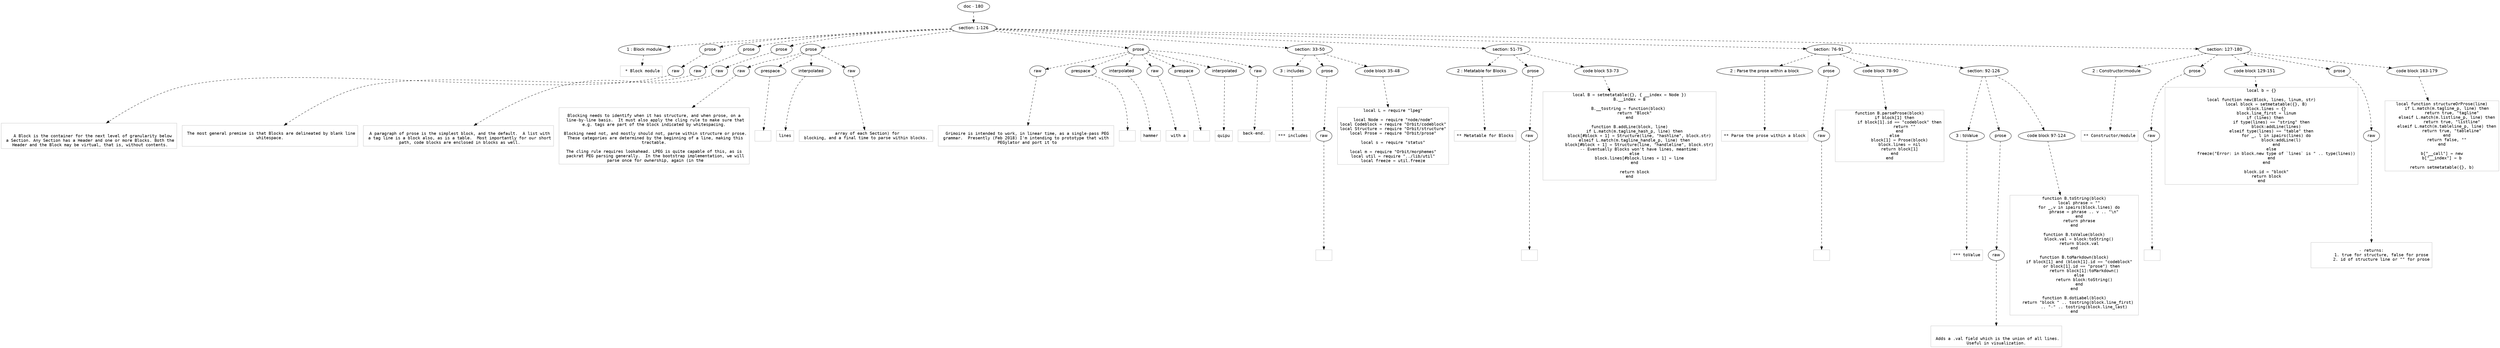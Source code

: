 digraph lpegNode {

node [fontname=Helvetica]
edge [style=dashed]

doc_0 [label="doc - 180"]


doc_0 -> { section_1}
{rank=same; section_1}

section_1 [label="section: 1-126"]


// END RANK doc_0

section_1 -> { header_2 prose_3 prose_4 prose_5 prose_6 prose_7 section_8 section_9 section_10 section_11}
{rank=same; header_2 prose_3 prose_4 prose_5 prose_6 prose_7 section_8 section_9 section_10 section_11}

header_2 [label="1 : Block module"]

prose_3 [label="prose"]

prose_4 [label="prose"]

prose_5 [label="prose"]

prose_6 [label="prose"]

prose_7 [label="prose"]

section_8 [label="section: 33-50"]

section_9 [label="section: 51-75"]

section_10 [label="section: 76-91"]

section_11 [label="section: 127-180"]


// END RANK section_1

header_2 -> leaf_12
leaf_12  [color=Gray,shape=rectangle,fontname=Inconsolata,label=" * Block module"]
// END RANK header_2

prose_3 -> { raw_13}
{rank=same; raw_13}

raw_13 [label="raw"]


// END RANK prose_3

raw_13 -> leaf_14
leaf_14  [color=Gray,shape=rectangle,fontname=Inconsolata,label="

   A Block is the container for the next level of granularity below
 a Section. Any Section has a Header and one or more Blocks. Both the
 Header and the Block may be virtual, that is, without contents.
"]
// END RANK raw_13

prose_4 -> { raw_15}
{rank=same; raw_15}

raw_15 [label="raw"]


// END RANK prose_4

raw_15 -> leaf_16
leaf_16  [color=Gray,shape=rectangle,fontname=Inconsolata,label="
 The most general premise is that Blocks are delineated by blank line
 whitespace. 

"]
// END RANK raw_15

prose_5 -> { raw_17}
{rank=same; raw_17}

raw_17 [label="raw"]


// END RANK prose_5

raw_17 -> leaf_18
leaf_18  [color=Gray,shape=rectangle,fontname=Inconsolata,label="
 A paragraph of prose is the simplest block, and the default.  A list with
 a tag line is a block also, as is a table.  Most importantly for our short
 path, code blocks are enclosed in blocks as well.
"]
// END RANK raw_17

prose_6 -> { raw_19 prespace_20 interpolated_21 raw_22}
{rank=same; raw_19 prespace_20 interpolated_21 raw_22}

raw_19 [label="raw"]

prespace_20 [label="prespace"]

interpolated_21 [label="interpolated"]

raw_22 [label="raw"]


// END RANK prose_6

raw_19 -> leaf_23
leaf_23  [color=Gray,shape=rectangle,fontname=Inconsolata,label="
 Blocking needs to identify when it has structure, and when prose, on a 
 line-by-line basis.  It must also apply the cling rule to make sure that
 e.g. tags are part of the block indicated by whitespacing. 
 
 Blocking need not, and mostly should not, parse within structure or prose.
 These categories are determined by the beginning of a line, making this
 tractable. 
 
 The cling rule requires lookahead. LPEG is quite capable of this, as is 
 packrat PEG parsing generally.  In the bootstrap implementation, we will
 parse once for ownership, again (in the"]
// END RANK raw_19

prespace_20 -> leaf_24
leaf_24  [color=Gray,shape=rectangle,fontname=Inconsolata,label=" "]
// END RANK prespace_20

interpolated_21 -> leaf_25
leaf_25  [color=Gray,shape=rectangle,fontname=Inconsolata,label="lines"]
// END RANK interpolated_21

raw_22 -> leaf_26
leaf_26  [color=Gray,shape=rectangle,fontname=Inconsolata,label=" array of each Section) for
 blocking, and a final time to parse within blocks. 
"]
// END RANK raw_22

prose_7 -> { raw_27 prespace_28 interpolated_29 raw_30 prespace_31 interpolated_32 raw_33}
{rank=same; raw_27 prespace_28 interpolated_29 raw_30 prespace_31 interpolated_32 raw_33}

raw_27 [label="raw"]

prespace_28 [label="prespace"]

interpolated_29 [label="interpolated"]

raw_30 [label="raw"]

prespace_31 [label="prespace"]

interpolated_32 [label="interpolated"]

raw_33 [label="raw"]


// END RANK prose_7

raw_27 -> leaf_34
leaf_34  [color=Gray,shape=rectangle,fontname=Inconsolata,label="
 Grimoire is intended to work, in linear time, as a single-pass PEG
 grammar.  Presently (Feb 2018) I'm intending to prototype that with 
 PEGylator and port it to"]
// END RANK raw_27

prespace_28 -> leaf_35
leaf_35  [color=Gray,shape=rectangle,fontname=Inconsolata,label=" "]
// END RANK prespace_28

interpolated_29 -> leaf_36
leaf_36  [color=Gray,shape=rectangle,fontname=Inconsolata,label="hammer"]
// END RANK interpolated_29

raw_30 -> leaf_37
leaf_37  [color=Gray,shape=rectangle,fontname=Inconsolata,label=" with a"]
// END RANK raw_30

prespace_31 -> leaf_38
leaf_38  [color=Gray,shape=rectangle,fontname=Inconsolata,label=" "]
// END RANK prespace_31

interpolated_32 -> leaf_39
leaf_39  [color=Gray,shape=rectangle,fontname=Inconsolata,label="quipu"]
// END RANK interpolated_32

raw_33 -> leaf_40
leaf_40  [color=Gray,shape=rectangle,fontname=Inconsolata,label=" back-end. 

"]
// END RANK raw_33

section_8 -> { header_41 prose_42 codeblock_43}
{rank=same; header_41 prose_42 codeblock_43}

header_41 [label="3 : includes"]

prose_42 [label="prose"]

codeblock_43 [label="code block 35-48"]


// END RANK section_8

header_41 -> leaf_44
leaf_44  [color=Gray,shape=rectangle,fontname=Inconsolata,label="*** includes"]
// END RANK header_41

prose_42 -> { raw_45}
{rank=same; raw_45}

raw_45 [label="raw"]


// END RANK prose_42

raw_45 -> leaf_46
leaf_46  [color=Gray,shape=rectangle,fontname=Inconsolata,label="
"]
// END RANK raw_45

codeblock_43 -> leaf_47
leaf_47  [color=Gray,shape=rectangle,fontname=Inconsolata,label="local L = require \"lpeg\"

local Node = require \"node/node\"
local Codeblock = require \"Orbit/codeblock\"
local Structure = require \"Orbit/structure\"
local Prose = require \"Orbit/prose\"

local s = require \"status\"

local m = require \"Orbit/morphemes\"
local util = require \"../lib/util\"
local freeze = util.freeze"]
// END RANK codeblock_43

section_9 -> { header_48 prose_49 codeblock_50}
{rank=same; header_48 prose_49 codeblock_50}

header_48 [label="2 : Metatable for Blocks"]

prose_49 [label="prose"]

codeblock_50 [label="code block 53-73"]


// END RANK section_9

header_48 -> leaf_51
leaf_51  [color=Gray,shape=rectangle,fontname=Inconsolata,label="** Metatable for Blocks"]
// END RANK header_48

prose_49 -> { raw_52}
{rank=same; raw_52}

raw_52 [label="raw"]


// END RANK prose_49

raw_52 -> leaf_53
leaf_53  [color=Gray,shape=rectangle,fontname=Inconsolata,label="
"]
// END RANK raw_52

codeblock_50 -> leaf_54
leaf_54  [color=Gray,shape=rectangle,fontname=Inconsolata,label="local B = setmetatable({}, { __index = Node })
B.__index = B

B.__tostring = function(block) 
    return \"Block\"
end

function B.addLine(block, line)
    if L.match(m.tagline_hash_p, line) then
        block[#block + 1] = Structure(line, \"hashline\", block.str)
    elseif L.match(m.tagline_handle_p, line) then
        block[#block + 1] = Structure(line, \"handleline\", block.str)
        -- Eventually Blocks won't have lines, meantime:
    else
        block.lines[#block.lines + 1] = line
    end

    return block
end"]
// END RANK codeblock_50

section_10 -> { header_55 prose_56 codeblock_57 section_58}
{rank=same; header_55 prose_56 codeblock_57 section_58}

header_55 [label="2 : Parse the prose within a block"]

prose_56 [label="prose"]

codeblock_57 [label="code block 78-90"]

section_58 [label="section: 92-126"]


// END RANK section_10

header_55 -> leaf_59
leaf_59  [color=Gray,shape=rectangle,fontname=Inconsolata,label="** Parse the prose within a block"]
// END RANK header_55

prose_56 -> { raw_60}
{rank=same; raw_60}

raw_60 [label="raw"]


// END RANK prose_56

raw_60 -> leaf_61
leaf_61  [color=Gray,shape=rectangle,fontname=Inconsolata,label="
"]
// END RANK raw_60

codeblock_57 -> leaf_62
leaf_62  [color=Gray,shape=rectangle,fontname=Inconsolata,label="function B.parseProse(block)
    if block[1] then
        if block[1].id == \"codeblock\" then
            return \"\"
        end
    else
        block[1] = Prose(block)
        block.lines = nil
        return block[1]
    end
end"]
// END RANK codeblock_57

section_58 -> { header_63 prose_64 codeblock_65}
{rank=same; header_63 prose_64 codeblock_65}

header_63 [label="3 : toValue"]

prose_64 [label="prose"]

codeblock_65 [label="code block 97-124"]


// END RANK section_58

header_63 -> leaf_66
leaf_66  [color=Gray,shape=rectangle,fontname=Inconsolata,label="*** toValue"]
// END RANK header_63

prose_64 -> { raw_67}
{rank=same; raw_67}

raw_67 [label="raw"]


// END RANK prose_64

raw_67 -> leaf_68
leaf_68  [color=Gray,shape=rectangle,fontname=Inconsolata,label="

 Adds a .val field which is the union of all lines.
 Useful in visualization. 
"]
// END RANK raw_67

codeblock_65 -> leaf_69
leaf_69  [color=Gray,shape=rectangle,fontname=Inconsolata,label="function B.toString(block)
    local phrase = \"\"
    for _,v in ipairs(block.lines) do
        phrase = phrase .. v .. \"\\n\"
    end
    return phrase
end

function B.toValue(block)
    block.val = block:toString()
    return block.val
end

function B.toMarkdown(block)
    if block[1] and (block[1].id == \"codeblock\"
      or block[1].id == \"prose\") then
        return block[1]:toMarkdown()
    else
        return block:toString()
    end
end

function B.dotLabel(block)
    return \"block \" .. tostring(block.line_first) 
        .. \"-\" .. tostring(block.line_last)
end"]
// END RANK codeblock_65

section_11 -> { header_70 prose_71 codeblock_72 prose_73 codeblock_74}
{rank=same; header_70 prose_71 codeblock_72 prose_73 codeblock_74}

header_70 [label="2 : Constructor/module"]

prose_71 [label="prose"]

codeblock_72 [label="code block 129-151"]

prose_73 [label="prose"]

codeblock_74 [label="code block 163-179"]


// END RANK section_11

header_70 -> leaf_75
leaf_75  [color=Gray,shape=rectangle,fontname=Inconsolata,label="** Constructor/module"]
// END RANK header_70

prose_71 -> { raw_76}
{rank=same; raw_76}

raw_76 [label="raw"]


// END RANK prose_71

raw_76 -> leaf_77
leaf_77  [color=Gray,shape=rectangle,fontname=Inconsolata,label="
"]
// END RANK raw_76

codeblock_72 -> leaf_78
leaf_78  [color=Gray,shape=rectangle,fontname=Inconsolata,label="local b = {}

local function new(Block, lines, linum, str)
    local block = setmetatable({}, B)
    block.lines = {}
    block.line_first = linum
    if (lines) then 
        if type(lines) == \"string\" then
            block:addLine(lines)
        elseif type(lines) == \"table\" then
            for _, l in ipairs(lines) do
                block:addLine(l)
            end
        else
            freeze(\"Error: in block.new type of `lines` is \" .. type(lines))
        end
    end

    block.id = \"block\"
    return block
end"]
// END RANK codeblock_72

prose_73 -> { raw_79}
{rank=same; raw_79}

raw_79 [label="raw"]


// END RANK prose_73

raw_79 -> leaf_80
leaf_80  [color=Gray,shape=rectangle,fontname=Inconsolata,label="
 - returns: 
        1. true for structure, false for prose
        2. id of structure line or \"\" for prose

"]
// END RANK raw_79

codeblock_74 -> leaf_81
leaf_81  [color=Gray,shape=rectangle,fontname=Inconsolata,label="local function structureOrProse(line)
    if L.match(m.tagline_p, line) then
        return true, \"tagline\"
    elseif L.match(m.listline_p, line) then
        return true, \"listline\"
    elseif L.match(m.tableline_p, line) then
        return true, \"tableline\"
    end
    return false, \"\"
end

b[\"__call\"] = new
b[\"__index\"] = b

return setmetatable({}, b)"]
// END RANK codeblock_74


}
